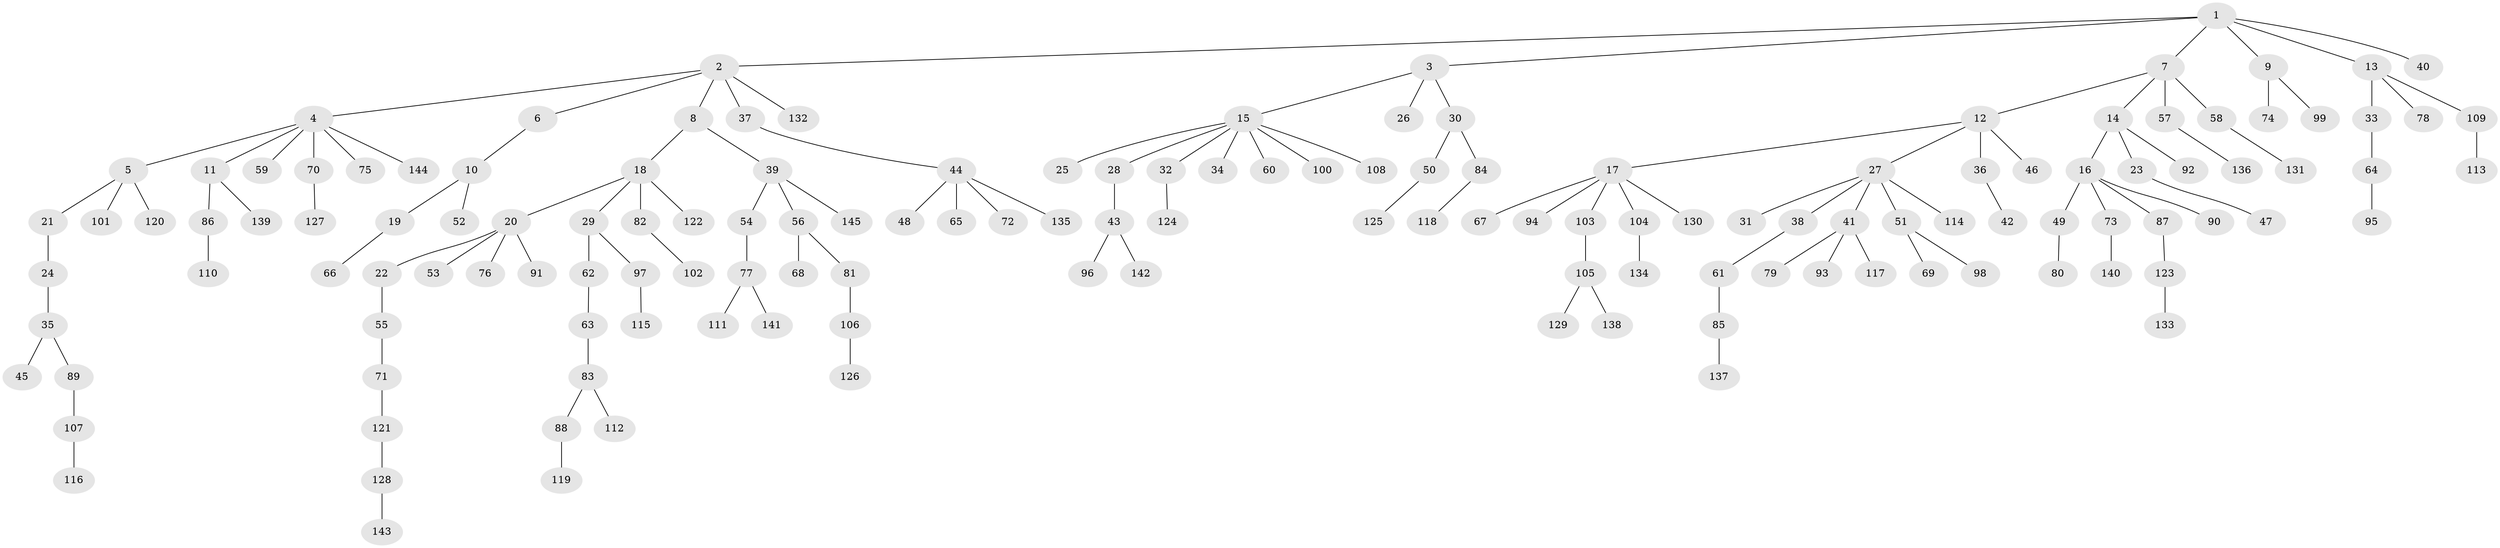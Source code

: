 // coarse degree distribution, {10: 0.013888888888888888, 3: 0.06944444444444445, 5: 0.013888888888888888, 2: 0.19444444444444445, 8: 0.027777777777777776, 6: 0.027777777777777776, 4: 0.041666666666666664, 1: 0.6111111111111112}
// Generated by graph-tools (version 1.1) at 2025/19/03/04/25 18:19:16]
// undirected, 145 vertices, 144 edges
graph export_dot {
graph [start="1"]
  node [color=gray90,style=filled];
  1;
  2;
  3;
  4;
  5;
  6;
  7;
  8;
  9;
  10;
  11;
  12;
  13;
  14;
  15;
  16;
  17;
  18;
  19;
  20;
  21;
  22;
  23;
  24;
  25;
  26;
  27;
  28;
  29;
  30;
  31;
  32;
  33;
  34;
  35;
  36;
  37;
  38;
  39;
  40;
  41;
  42;
  43;
  44;
  45;
  46;
  47;
  48;
  49;
  50;
  51;
  52;
  53;
  54;
  55;
  56;
  57;
  58;
  59;
  60;
  61;
  62;
  63;
  64;
  65;
  66;
  67;
  68;
  69;
  70;
  71;
  72;
  73;
  74;
  75;
  76;
  77;
  78;
  79;
  80;
  81;
  82;
  83;
  84;
  85;
  86;
  87;
  88;
  89;
  90;
  91;
  92;
  93;
  94;
  95;
  96;
  97;
  98;
  99;
  100;
  101;
  102;
  103;
  104;
  105;
  106;
  107;
  108;
  109;
  110;
  111;
  112;
  113;
  114;
  115;
  116;
  117;
  118;
  119;
  120;
  121;
  122;
  123;
  124;
  125;
  126;
  127;
  128;
  129;
  130;
  131;
  132;
  133;
  134;
  135;
  136;
  137;
  138;
  139;
  140;
  141;
  142;
  143;
  144;
  145;
  1 -- 2;
  1 -- 3;
  1 -- 7;
  1 -- 9;
  1 -- 13;
  1 -- 40;
  2 -- 4;
  2 -- 6;
  2 -- 8;
  2 -- 37;
  2 -- 132;
  3 -- 15;
  3 -- 26;
  3 -- 30;
  4 -- 5;
  4 -- 11;
  4 -- 59;
  4 -- 70;
  4 -- 75;
  4 -- 144;
  5 -- 21;
  5 -- 101;
  5 -- 120;
  6 -- 10;
  7 -- 12;
  7 -- 14;
  7 -- 57;
  7 -- 58;
  8 -- 18;
  8 -- 39;
  9 -- 74;
  9 -- 99;
  10 -- 19;
  10 -- 52;
  11 -- 86;
  11 -- 139;
  12 -- 17;
  12 -- 27;
  12 -- 36;
  12 -- 46;
  13 -- 33;
  13 -- 78;
  13 -- 109;
  14 -- 16;
  14 -- 23;
  14 -- 92;
  15 -- 25;
  15 -- 28;
  15 -- 32;
  15 -- 34;
  15 -- 60;
  15 -- 100;
  15 -- 108;
  16 -- 49;
  16 -- 73;
  16 -- 87;
  16 -- 90;
  17 -- 67;
  17 -- 94;
  17 -- 103;
  17 -- 104;
  17 -- 130;
  18 -- 20;
  18 -- 29;
  18 -- 82;
  18 -- 122;
  19 -- 66;
  20 -- 22;
  20 -- 53;
  20 -- 76;
  20 -- 91;
  21 -- 24;
  22 -- 55;
  23 -- 47;
  24 -- 35;
  27 -- 31;
  27 -- 38;
  27 -- 41;
  27 -- 51;
  27 -- 114;
  28 -- 43;
  29 -- 62;
  29 -- 97;
  30 -- 50;
  30 -- 84;
  32 -- 124;
  33 -- 64;
  35 -- 45;
  35 -- 89;
  36 -- 42;
  37 -- 44;
  38 -- 61;
  39 -- 54;
  39 -- 56;
  39 -- 145;
  41 -- 79;
  41 -- 93;
  41 -- 117;
  43 -- 96;
  43 -- 142;
  44 -- 48;
  44 -- 65;
  44 -- 72;
  44 -- 135;
  49 -- 80;
  50 -- 125;
  51 -- 69;
  51 -- 98;
  54 -- 77;
  55 -- 71;
  56 -- 68;
  56 -- 81;
  57 -- 136;
  58 -- 131;
  61 -- 85;
  62 -- 63;
  63 -- 83;
  64 -- 95;
  70 -- 127;
  71 -- 121;
  73 -- 140;
  77 -- 111;
  77 -- 141;
  81 -- 106;
  82 -- 102;
  83 -- 88;
  83 -- 112;
  84 -- 118;
  85 -- 137;
  86 -- 110;
  87 -- 123;
  88 -- 119;
  89 -- 107;
  97 -- 115;
  103 -- 105;
  104 -- 134;
  105 -- 129;
  105 -- 138;
  106 -- 126;
  107 -- 116;
  109 -- 113;
  121 -- 128;
  123 -- 133;
  128 -- 143;
}
